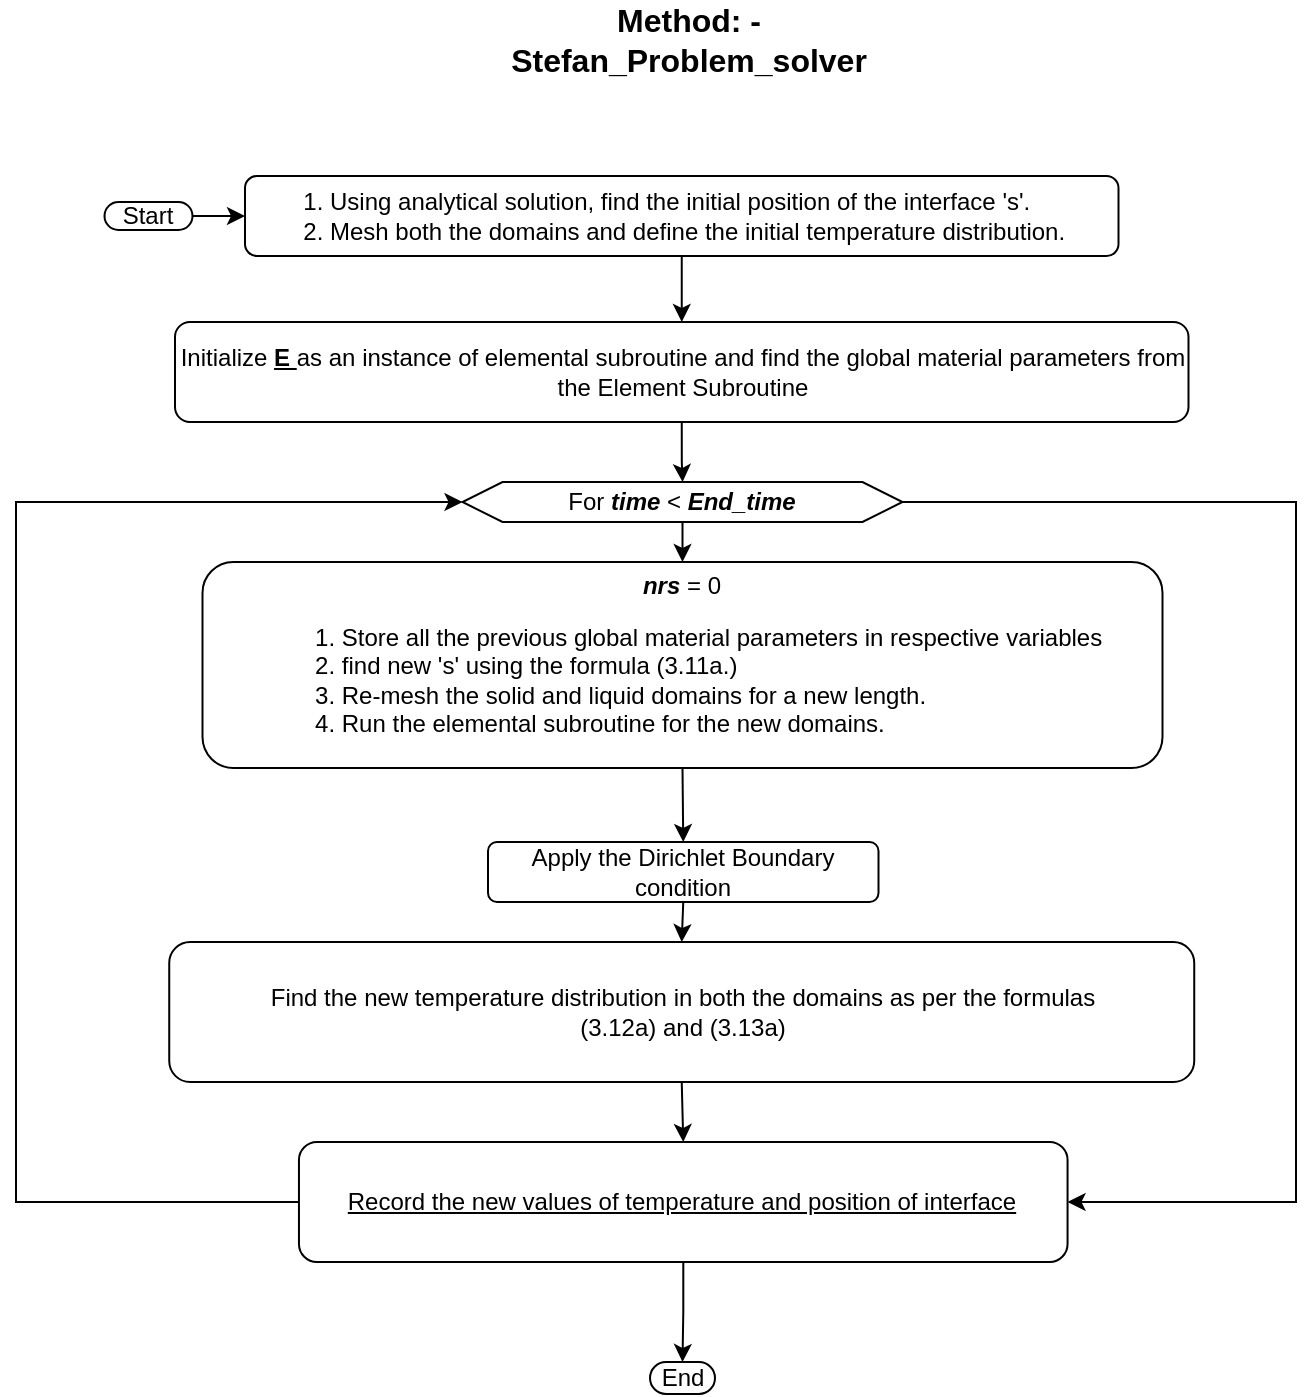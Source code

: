 <mxfile version="22.0.4" type="github">
  <diagram id="C5RBs43oDa-KdzZeNtuy" name="Page-1">
    <mxGraphModel dx="1049" dy="563" grid="1" gridSize="10" guides="1" tooltips="1" connect="1" arrows="1" fold="1" page="1" pageScale="1" pageWidth="827" pageHeight="1169" math="0" shadow="0">
      <root>
        <mxCell id="WIyWlLk6GJQsqaUBKTNV-0" />
        <mxCell id="WIyWlLk6GJQsqaUBKTNV-1" parent="WIyWlLk6GJQsqaUBKTNV-0" />
        <mxCell id="B5U1O5-QQuCSI6vYpxnP-82" style="edgeStyle=orthogonalEdgeStyle;rounded=0;orthogonalLoop=1;jettySize=auto;html=1;exitX=1;exitY=0.5;exitDx=0;exitDy=0;entryX=0;entryY=0.5;entryDx=0;entryDy=0;" edge="1" parent="WIyWlLk6GJQsqaUBKTNV-1" source="B5U1O5-QQuCSI6vYpxnP-83" target="B5U1O5-QQuCSI6vYpxnP-86">
          <mxGeometry relative="1" as="geometry" />
        </mxCell>
        <mxCell id="B5U1O5-QQuCSI6vYpxnP-83" value="Start" style="rounded=1;whiteSpace=wrap;html=1;arcSize=50;" vertex="1" parent="WIyWlLk6GJQsqaUBKTNV-1">
          <mxGeometry x="164.25" y="170" width="44" height="14" as="geometry" />
        </mxCell>
        <mxCell id="B5U1O5-QQuCSI6vYpxnP-84" value="End" style="rounded=1;whiteSpace=wrap;html=1;arcSize=50;" vertex="1" parent="WIyWlLk6GJQsqaUBKTNV-1">
          <mxGeometry x="437" y="750" width="32.5" height="16" as="geometry" />
        </mxCell>
        <mxCell id="B5U1O5-QQuCSI6vYpxnP-85" style="edgeStyle=orthogonalEdgeStyle;rounded=0;orthogonalLoop=1;jettySize=auto;html=1;exitX=0.5;exitY=1;exitDx=0;exitDy=0;entryX=0.5;entryY=0;entryDx=0;entryDy=0;" edge="1" parent="WIyWlLk6GJQsqaUBKTNV-1" source="B5U1O5-QQuCSI6vYpxnP-86" target="B5U1O5-QQuCSI6vYpxnP-88">
          <mxGeometry relative="1" as="geometry" />
        </mxCell>
        <mxCell id="B5U1O5-QQuCSI6vYpxnP-86" value="&lt;ol&gt;&lt;li&gt;Using analytical solution, find the initial position of the interface &#39;s&#39;.&lt;/li&gt;&lt;li&gt;Mesh both the domains and define the initial temperature distribution.&lt;/li&gt;&lt;/ol&gt;" style="rounded=1;whiteSpace=wrap;html=1;align=left;" vertex="1" parent="WIyWlLk6GJQsqaUBKTNV-1">
          <mxGeometry x="234.5" y="157" width="436.75" height="40" as="geometry" />
        </mxCell>
        <mxCell id="B5U1O5-QQuCSI6vYpxnP-87" style="edgeStyle=orthogonalEdgeStyle;rounded=0;orthogonalLoop=1;jettySize=auto;html=1;exitX=0.5;exitY=1;exitDx=0;exitDy=0;" edge="1" parent="WIyWlLk6GJQsqaUBKTNV-1" source="B5U1O5-QQuCSI6vYpxnP-88" target="B5U1O5-QQuCSI6vYpxnP-91">
          <mxGeometry relative="1" as="geometry" />
        </mxCell>
        <mxCell id="B5U1O5-QQuCSI6vYpxnP-88" value="Initialize&amp;nbsp;&lt;b style=&quot;border-color: var(--border-color);&quot;&gt;&lt;u style=&quot;border-color: var(--border-color);&quot;&gt;E&amp;nbsp;&lt;/u&gt;&lt;/b&gt;as an instance of elemental subroutine and find the global material parameters from the Element Subroutine" style="rounded=1;whiteSpace=wrap;html=1;" vertex="1" parent="WIyWlLk6GJQsqaUBKTNV-1">
          <mxGeometry x="199.5" y="230" width="506.75" height="50" as="geometry" />
        </mxCell>
        <mxCell id="B5U1O5-QQuCSI6vYpxnP-89" style="edgeStyle=orthogonalEdgeStyle;rounded=0;orthogonalLoop=1;jettySize=auto;html=1;exitX=0.5;exitY=1;exitDx=0;exitDy=0;entryX=0.5;entryY=0;entryDx=0;entryDy=0;" edge="1" parent="WIyWlLk6GJQsqaUBKTNV-1" source="B5U1O5-QQuCSI6vYpxnP-91" target="B5U1O5-QQuCSI6vYpxnP-93">
          <mxGeometry relative="1" as="geometry" />
        </mxCell>
        <mxCell id="B5U1O5-QQuCSI6vYpxnP-137" style="edgeStyle=orthogonalEdgeStyle;rounded=0;orthogonalLoop=1;jettySize=auto;html=1;exitX=1;exitY=0.5;exitDx=0;exitDy=0;entryX=1;entryY=0.5;entryDx=0;entryDy=0;" edge="1" parent="WIyWlLk6GJQsqaUBKTNV-1" source="B5U1O5-QQuCSI6vYpxnP-91" target="B5U1O5-QQuCSI6vYpxnP-128">
          <mxGeometry relative="1" as="geometry">
            <mxPoint x="750" y="420.0" as="targetPoint" />
            <Array as="points">
              <mxPoint x="760" y="320" />
              <mxPoint x="760" y="670" />
            </Array>
          </mxGeometry>
        </mxCell>
        <mxCell id="B5U1O5-QQuCSI6vYpxnP-91" value="For &lt;b&gt;&lt;i&gt;time &lt;/i&gt;&lt;/b&gt;&amp;lt; &lt;b&gt;&lt;i&gt;End_time&lt;/i&gt;&lt;/b&gt;" style="shape=hexagon;perimeter=hexagonPerimeter2;whiteSpace=wrap;html=1;fixedSize=1;" vertex="1" parent="WIyWlLk6GJQsqaUBKTNV-1">
          <mxGeometry x="343.25" y="310" width="220" height="20" as="geometry" />
        </mxCell>
        <mxCell id="B5U1O5-QQuCSI6vYpxnP-92" style="edgeStyle=orthogonalEdgeStyle;rounded=0;orthogonalLoop=1;jettySize=auto;html=1;exitX=0.5;exitY=1;exitDx=0;exitDy=0;entryX=0.5;entryY=0;entryDx=0;entryDy=0;" edge="1" parent="WIyWlLk6GJQsqaUBKTNV-1" source="B5U1O5-QQuCSI6vYpxnP-93" target="B5U1O5-QQuCSI6vYpxnP-98">
          <mxGeometry relative="1" as="geometry">
            <mxPoint x="453.25" y="490" as="targetPoint" />
          </mxGeometry>
        </mxCell>
        <mxCell id="B5U1O5-QQuCSI6vYpxnP-93" value="&lt;div style=&quot;&quot;&gt;&lt;span style=&quot;background-color: initial;&quot;&gt;&lt;b&gt;&lt;i&gt;nrs&lt;/i&gt;&lt;/b&gt; = 0&lt;/span&gt;&lt;br&gt;&lt;ol&gt;&lt;li style=&quot;text-align: left;&quot;&gt;&lt;span style=&quot;background-color: initial;&quot;&gt;Store all the previous&lt;b&gt;&amp;nbsp;&lt;/b&gt;&lt;/span&gt;global material parameters in respective variables&lt;/li&gt;&lt;li style=&quot;text-align: left;&quot;&gt;find new &#39;s&#39; using the formula (3.11a.)&lt;/li&gt;&lt;li style=&quot;text-align: left;&quot;&gt;Re-mesh the solid and liquid domains for a new length.&amp;nbsp;&lt;/li&gt;&lt;li style=&quot;text-align: left;&quot;&gt;&lt;span style=&quot;background-color: initial;&quot;&gt;Run the elemental subroutine for the new domains.&amp;nbsp;&lt;/span&gt;&lt;/li&gt;&lt;/ol&gt;&lt;/div&gt;" style="rounded=1;whiteSpace=wrap;html=1;align=center;" vertex="1" parent="WIyWlLk6GJQsqaUBKTNV-1">
          <mxGeometry x="213.25" y="350" width="480" height="103" as="geometry" />
        </mxCell>
        <mxCell id="B5U1O5-QQuCSI6vYpxnP-94" style="edgeStyle=orthogonalEdgeStyle;rounded=0;orthogonalLoop=1;jettySize=auto;html=1;exitX=0.5;exitY=1;exitDx=0;exitDy=0;entryX=0.5;entryY=0;entryDx=0;entryDy=0;" edge="1" parent="WIyWlLk6GJQsqaUBKTNV-1" target="B5U1O5-QQuCSI6vYpxnP-98">
          <mxGeometry relative="1" as="geometry">
            <mxPoint x="453.25" y="520" as="sourcePoint" />
          </mxGeometry>
        </mxCell>
        <mxCell id="B5U1O5-QQuCSI6vYpxnP-97" style="edgeStyle=orthogonalEdgeStyle;rounded=0;orthogonalLoop=1;jettySize=auto;html=1;exitX=0.5;exitY=1;exitDx=0;exitDy=0;entryX=0.5;entryY=0;entryDx=0;entryDy=0;" edge="1" parent="WIyWlLk6GJQsqaUBKTNV-1" source="B5U1O5-QQuCSI6vYpxnP-98" target="B5U1O5-QQuCSI6vYpxnP-100">
          <mxGeometry relative="1" as="geometry" />
        </mxCell>
        <mxCell id="B5U1O5-QQuCSI6vYpxnP-98" value="Apply the Dirichlet Boundary condition" style="rounded=1;whiteSpace=wrap;html=1;" vertex="1" parent="WIyWlLk6GJQsqaUBKTNV-1">
          <mxGeometry x="356" y="490" width="195.25" height="30" as="geometry" />
        </mxCell>
        <mxCell id="B5U1O5-QQuCSI6vYpxnP-136" style="edgeStyle=orthogonalEdgeStyle;rounded=0;orthogonalLoop=1;jettySize=auto;html=1;exitX=0.5;exitY=1;exitDx=0;exitDy=0;entryX=0.5;entryY=0;entryDx=0;entryDy=0;" edge="1" parent="WIyWlLk6GJQsqaUBKTNV-1" source="B5U1O5-QQuCSI6vYpxnP-100" target="B5U1O5-QQuCSI6vYpxnP-128">
          <mxGeometry relative="1" as="geometry" />
        </mxCell>
        <mxCell id="B5U1O5-QQuCSI6vYpxnP-100" value="Find the new temperature distribution in both the domains as per the formulas&lt;br style=&quot;border-color: var(--border-color);&quot;&gt;(3.12a) and (3.13a)" style="rounded=1;whiteSpace=wrap;html=1;align=center;" vertex="1" parent="WIyWlLk6GJQsqaUBKTNV-1">
          <mxGeometry x="196.62" y="540" width="512.5" height="70" as="geometry" />
        </mxCell>
        <mxCell id="B5U1O5-QQuCSI6vYpxnP-138" style="edgeStyle=orthogonalEdgeStyle;rounded=0;orthogonalLoop=1;jettySize=auto;html=1;entryX=0;entryY=0.5;entryDx=0;entryDy=0;" edge="1" parent="WIyWlLk6GJQsqaUBKTNV-1" target="B5U1O5-QQuCSI6vYpxnP-91">
          <mxGeometry relative="1" as="geometry">
            <mxPoint x="453.667" y="650" as="sourcePoint" />
            <mxPoint x="343.25" y="270" as="targetPoint" />
            <Array as="points">
              <mxPoint x="454" y="670" />
              <mxPoint x="120" y="670" />
              <mxPoint x="120" y="320" />
            </Array>
          </mxGeometry>
        </mxCell>
        <mxCell id="B5U1O5-QQuCSI6vYpxnP-141" style="edgeStyle=orthogonalEdgeStyle;rounded=0;orthogonalLoop=1;jettySize=auto;html=1;entryX=0.5;entryY=0;entryDx=0;entryDy=0;" edge="1" parent="WIyWlLk6GJQsqaUBKTNV-1" source="B5U1O5-QQuCSI6vYpxnP-128" target="B5U1O5-QQuCSI6vYpxnP-84">
          <mxGeometry relative="1" as="geometry" />
        </mxCell>
        <mxCell id="B5U1O5-QQuCSI6vYpxnP-128" value="&lt;u style=&quot;&quot;&gt;Record the new values of temperature and position of interface&lt;/u&gt;" style="whiteSpace=wrap;html=1;rounded=1;" vertex="1" parent="WIyWlLk6GJQsqaUBKTNV-1">
          <mxGeometry x="261.48" y="640" width="384.3" height="60" as="geometry" />
        </mxCell>
        <mxCell id="B5U1O5-QQuCSI6vYpxnP-132" value="&lt;b&gt;&lt;font style=&quot;font-size: 16px;&quot;&gt;Method: -Stefan_Problem_solver&lt;/font&gt;&lt;/b&gt;" style="text;html=1;strokeColor=none;fillColor=none;align=center;verticalAlign=middle;whiteSpace=wrap;rounded=0;" vertex="1" parent="WIyWlLk6GJQsqaUBKTNV-1">
          <mxGeometry x="389.37" y="70" width="135" height="37" as="geometry" />
        </mxCell>
      </root>
    </mxGraphModel>
  </diagram>
</mxfile>
